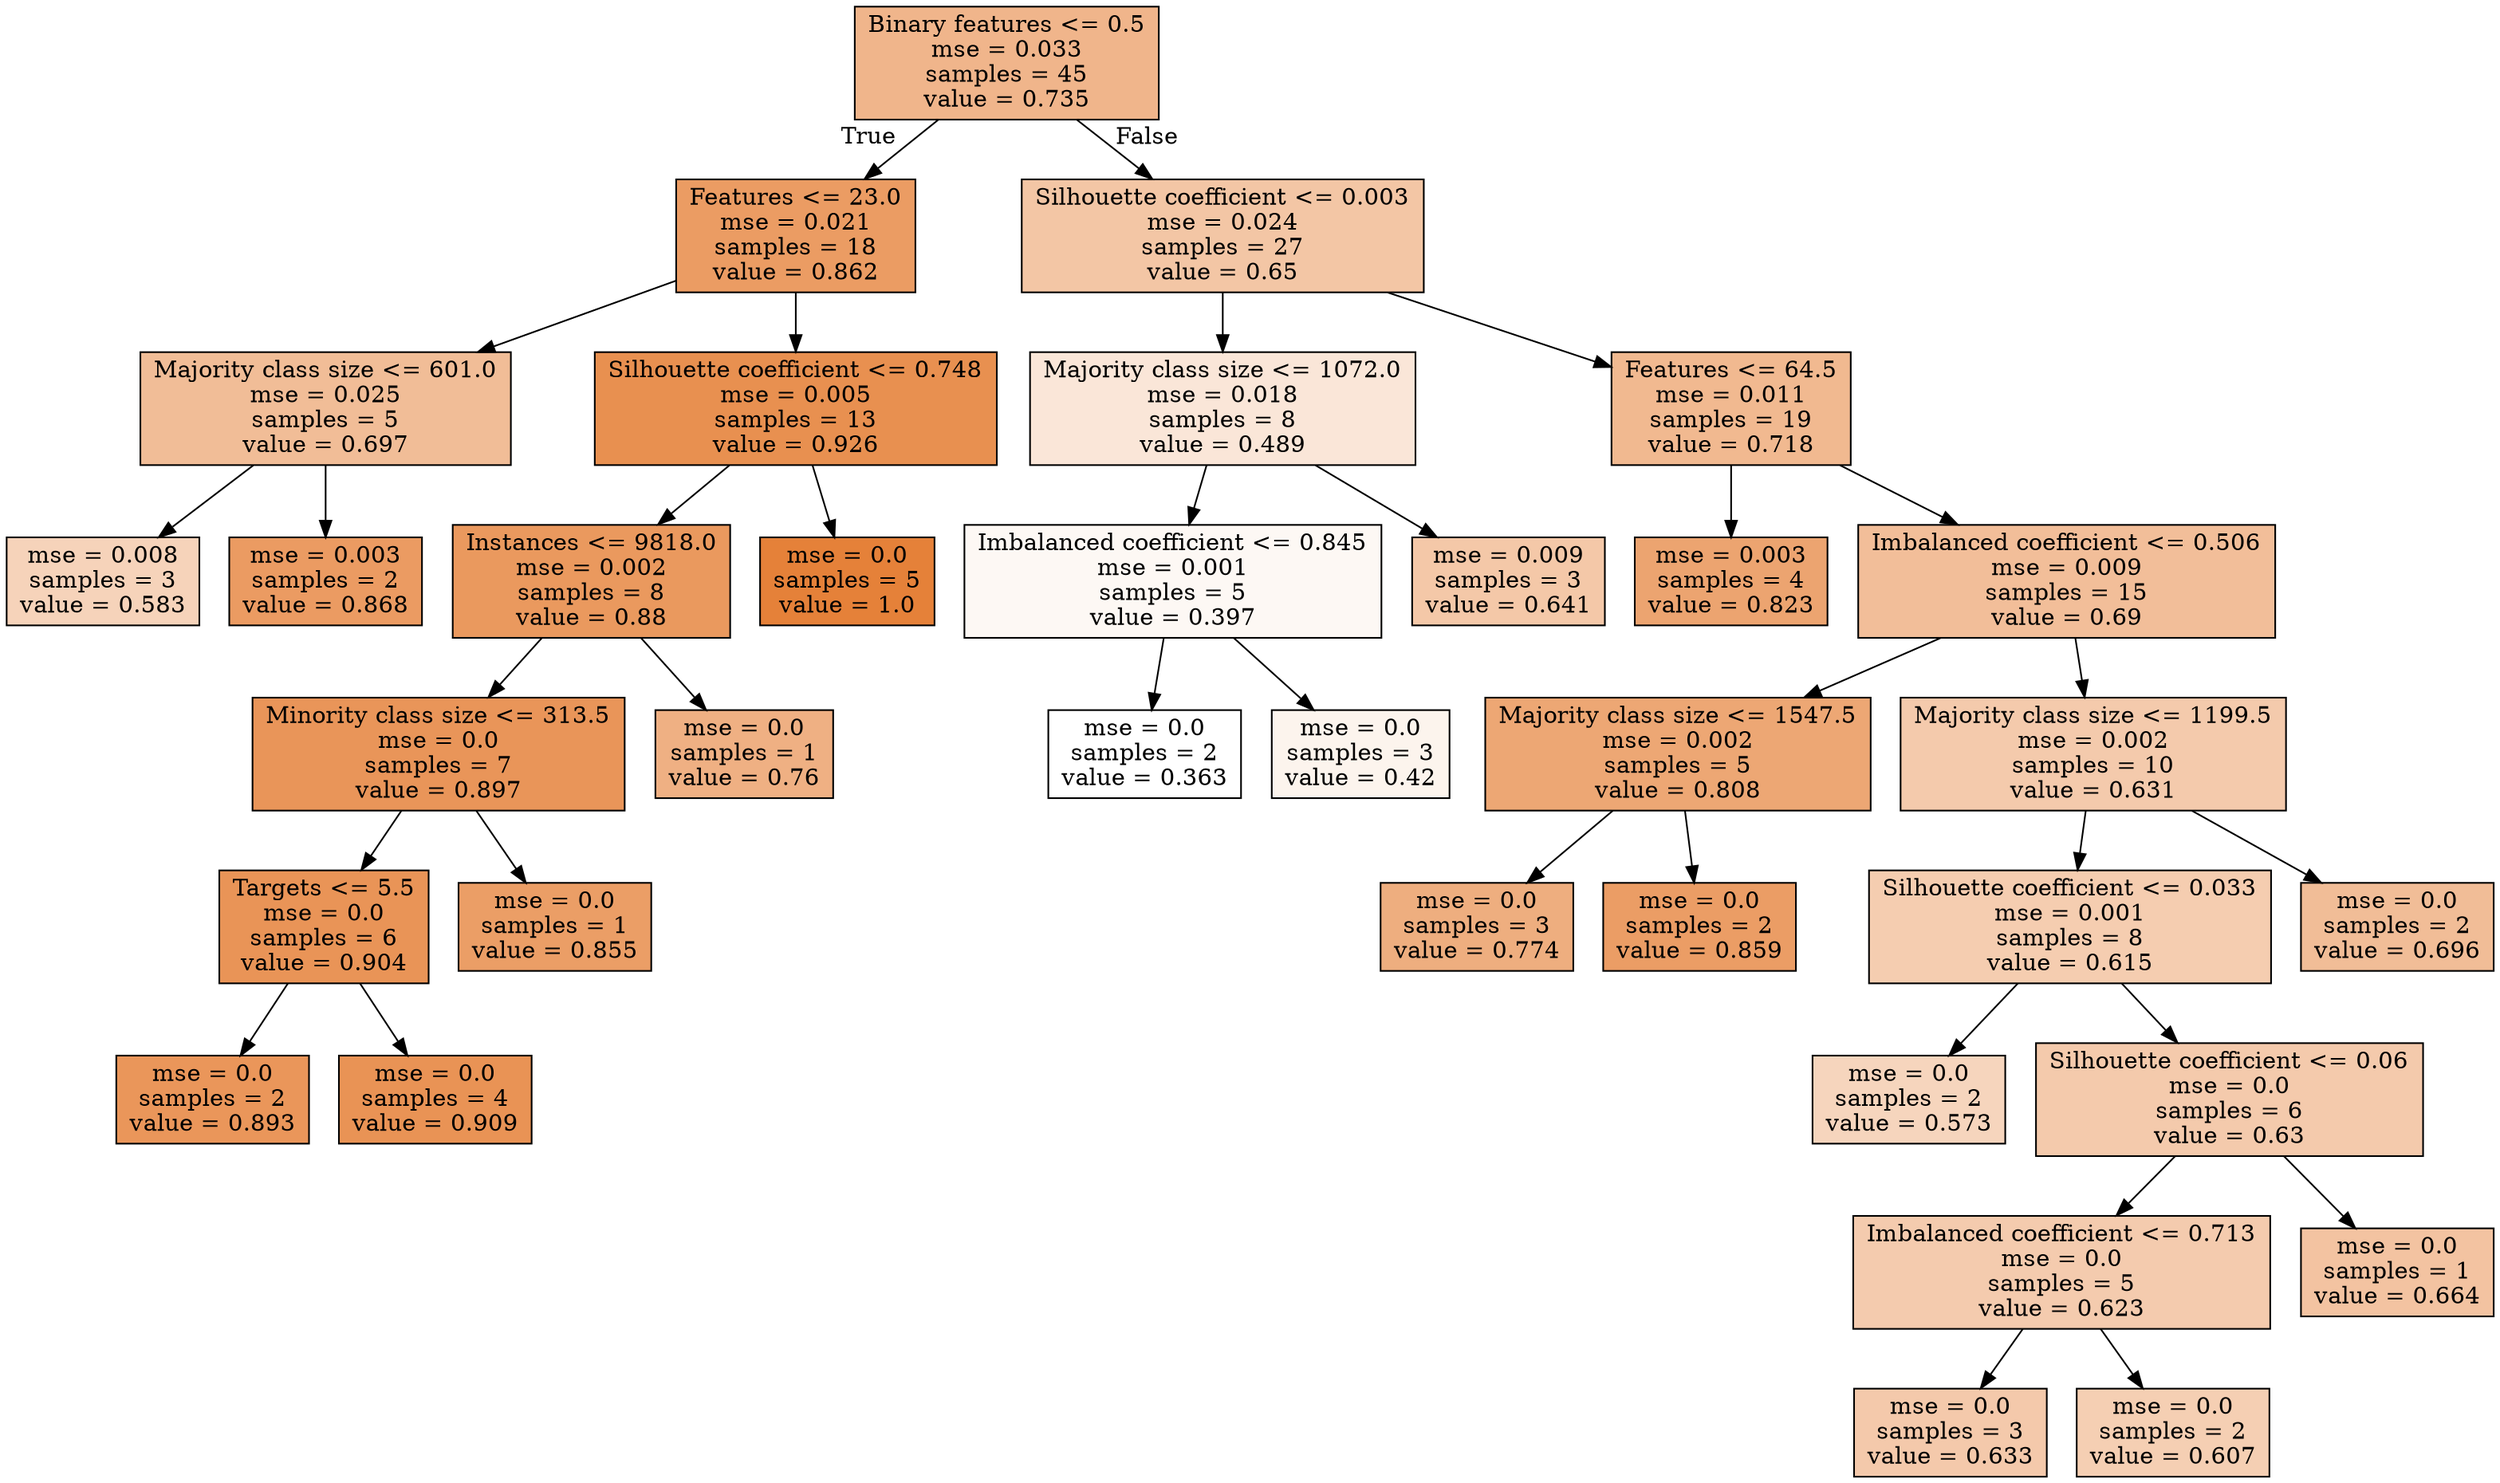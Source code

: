 digraph Tree {
node [shape=box, style="filled", color="black"] ;
0 [label="Binary features <= 0.5\nmse = 0.033\nsamples = 45\nvalue = 0.735", fillcolor="#e5813995"] ;
1 [label="Features <= 23.0\nmse = 0.021\nsamples = 18\nvalue = 0.862", fillcolor="#e58139c8"] ;
0 -> 1 [labeldistance=2.5, labelangle=45, headlabel="True"] ;
2 [label="Majority class size <= 601.0\nmse = 0.025\nsamples = 5\nvalue = 0.697", fillcolor="#e5813986"] ;
1 -> 2 ;
3 [label="mse = 0.008\nsamples = 3\nvalue = 0.583", fillcolor="#e5813958"] ;
2 -> 3 ;
4 [label="mse = 0.003\nsamples = 2\nvalue = 0.868", fillcolor="#e58139ca"] ;
2 -> 4 ;
5 [label="Silhouette coefficient <= 0.748\nmse = 0.005\nsamples = 13\nvalue = 0.926", fillcolor="#e58139e1"] ;
1 -> 5 ;
6 [label="Instances <= 9818.0\nmse = 0.002\nsamples = 8\nvalue = 0.88", fillcolor="#e58139cf"] ;
5 -> 6 ;
7 [label="Minority class size <= 313.5\nmse = 0.0\nsamples = 7\nvalue = 0.897", fillcolor="#e58139d6"] ;
6 -> 7 ;
8 [label="Targets <= 5.5\nmse = 0.0\nsamples = 6\nvalue = 0.904", fillcolor="#e58139d8"] ;
7 -> 8 ;
9 [label="mse = 0.0\nsamples = 2\nvalue = 0.893", fillcolor="#e58139d4"] ;
8 -> 9 ;
10 [label="mse = 0.0\nsamples = 4\nvalue = 0.909", fillcolor="#e58139db"] ;
8 -> 10 ;
11 [label="mse = 0.0\nsamples = 1\nvalue = 0.855", fillcolor="#e58139c5"] ;
7 -> 11 ;
12 [label="mse = 0.0\nsamples = 1\nvalue = 0.76", fillcolor="#e581399f"] ;
6 -> 12 ;
13 [label="mse = 0.0\nsamples = 5\nvalue = 1.0", fillcolor="#e58139ff"] ;
5 -> 13 ;
14 [label="Silhouette coefficient <= 0.003\nmse = 0.024\nsamples = 27\nvalue = 0.65", fillcolor="#e5813973"] ;
0 -> 14 [labeldistance=2.5, labelangle=-45, headlabel="False"] ;
15 [label="Majority class size <= 1072.0\nmse = 0.018\nsamples = 8\nvalue = 0.489", fillcolor="#e5813932"] ;
14 -> 15 ;
16 [label="Imbalanced coefficient <= 0.845\nmse = 0.001\nsamples = 5\nvalue = 0.397", fillcolor="#e581390d"] ;
15 -> 16 ;
17 [label="mse = 0.0\nsamples = 2\nvalue = 0.363", fillcolor="#e5813900"] ;
16 -> 17 ;
18 [label="mse = 0.0\nsamples = 3\nvalue = 0.42", fillcolor="#e5813916"] ;
16 -> 18 ;
19 [label="mse = 0.009\nsamples = 3\nvalue = 0.641", fillcolor="#e581396f"] ;
15 -> 19 ;
20 [label="Features <= 64.5\nmse = 0.011\nsamples = 19\nvalue = 0.718", fillcolor="#e581398e"] ;
14 -> 20 ;
21 [label="mse = 0.003\nsamples = 4\nvalue = 0.823", fillcolor="#e58139b8"] ;
20 -> 21 ;
22 [label="Imbalanced coefficient <= 0.506\nmse = 0.009\nsamples = 15\nvalue = 0.69", fillcolor="#e5813983"] ;
20 -> 22 ;
23 [label="Majority class size <= 1547.5\nmse = 0.002\nsamples = 5\nvalue = 0.808", fillcolor="#e58139b2"] ;
22 -> 23 ;
24 [label="mse = 0.0\nsamples = 3\nvalue = 0.774", fillcolor="#e58139a4"] ;
23 -> 24 ;
25 [label="mse = 0.0\nsamples = 2\nvalue = 0.859", fillcolor="#e58139c6"] ;
23 -> 25 ;
26 [label="Majority class size <= 1199.5\nmse = 0.002\nsamples = 10\nvalue = 0.631", fillcolor="#e581396b"] ;
22 -> 26 ;
27 [label="Silhouette coefficient <= 0.033\nmse = 0.001\nsamples = 8\nvalue = 0.615", fillcolor="#e5813965"] ;
26 -> 27 ;
28 [label="mse = 0.0\nsamples = 2\nvalue = 0.573", fillcolor="#e5813954"] ;
27 -> 28 ;
29 [label="Silhouette coefficient <= 0.06\nmse = 0.0\nsamples = 6\nvalue = 0.63", fillcolor="#e581396b"] ;
27 -> 29 ;
30 [label="Imbalanced coefficient <= 0.713\nmse = 0.0\nsamples = 5\nvalue = 0.623", fillcolor="#e5813968"] ;
29 -> 30 ;
31 [label="mse = 0.0\nsamples = 3\nvalue = 0.633", fillcolor="#e581396c"] ;
30 -> 31 ;
32 [label="mse = 0.0\nsamples = 2\nvalue = 0.607", fillcolor="#e5813961"] ;
30 -> 32 ;
33 [label="mse = 0.0\nsamples = 1\nvalue = 0.664", fillcolor="#e5813978"] ;
29 -> 33 ;
34 [label="mse = 0.0\nsamples = 2\nvalue = 0.696", fillcolor="#e5813985"] ;
26 -> 34 ;
}